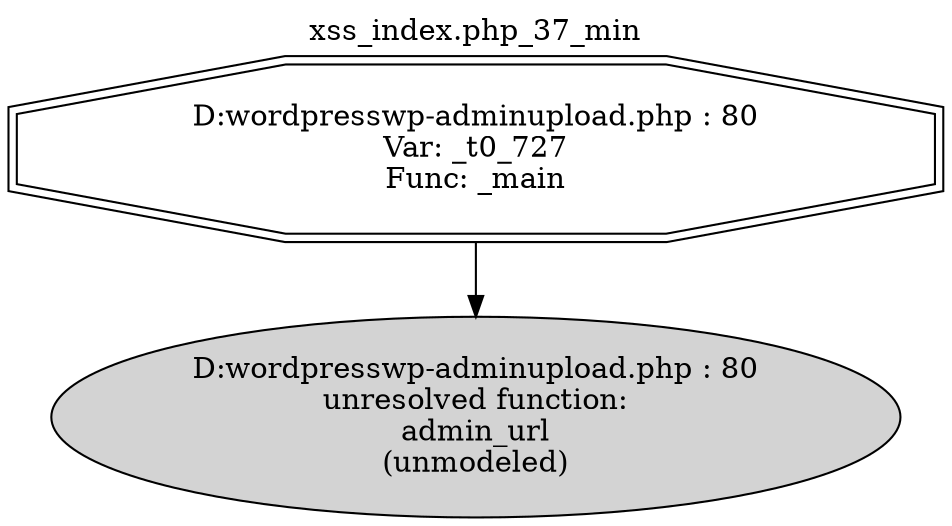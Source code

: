 digraph cfg {
  label="xss_index.php_37_min";
  labelloc=t;
  n1 [shape=doubleoctagon, label="D:\wordpress\wp-admin\upload.php : 80\nVar: _t0_727\nFunc: _main\n"];
  n2 [shape=ellipse, label="D:\wordpress\wp-admin\upload.php : 80\nunresolved function:\nadmin_url\n(unmodeled)\n",style=filled];
  n1 -> n2;
}
